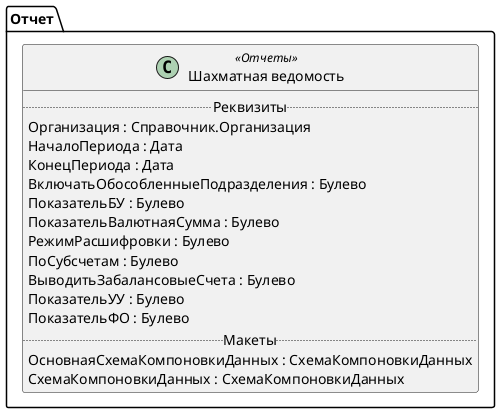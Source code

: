 ﻿@startuml ШахматнаяВедомость
'!include templates.wsd
'..\include templates.wsd
class Отчет.ШахматнаяВедомость as "Шахматная ведомость" <<Отчеты>>
{
..Реквизиты..
Организация : Справочник.Организация
НачалоПериода : Дата
КонецПериода : Дата
ВключатьОбособленныеПодразделения : Булево
ПоказательБУ : Булево
ПоказательВалютнаяСумма : Булево
РежимРасшифровки : Булево
ПоСубсчетам : Булево
ВыводитьЗабалансовыеСчета : Булево
ПоказательУУ : Булево
ПоказательФО : Булево
..Макеты..
ОсновнаяСхемаКомпоновкиДанных : СхемаКомпоновкиДанных
СхемаКомпоновкиДанных : СхемаКомпоновкиДанных
}
@enduml
